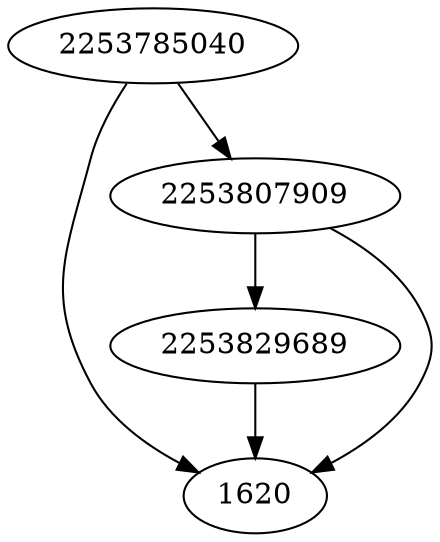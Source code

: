 strict digraph  {
2253785040;
2253829689;
1620;
2253807909;
2253785040 -> 2253807909;
2253785040 -> 1620;
2253829689 -> 1620;
2253807909 -> 1620;
2253807909 -> 2253829689;
}
